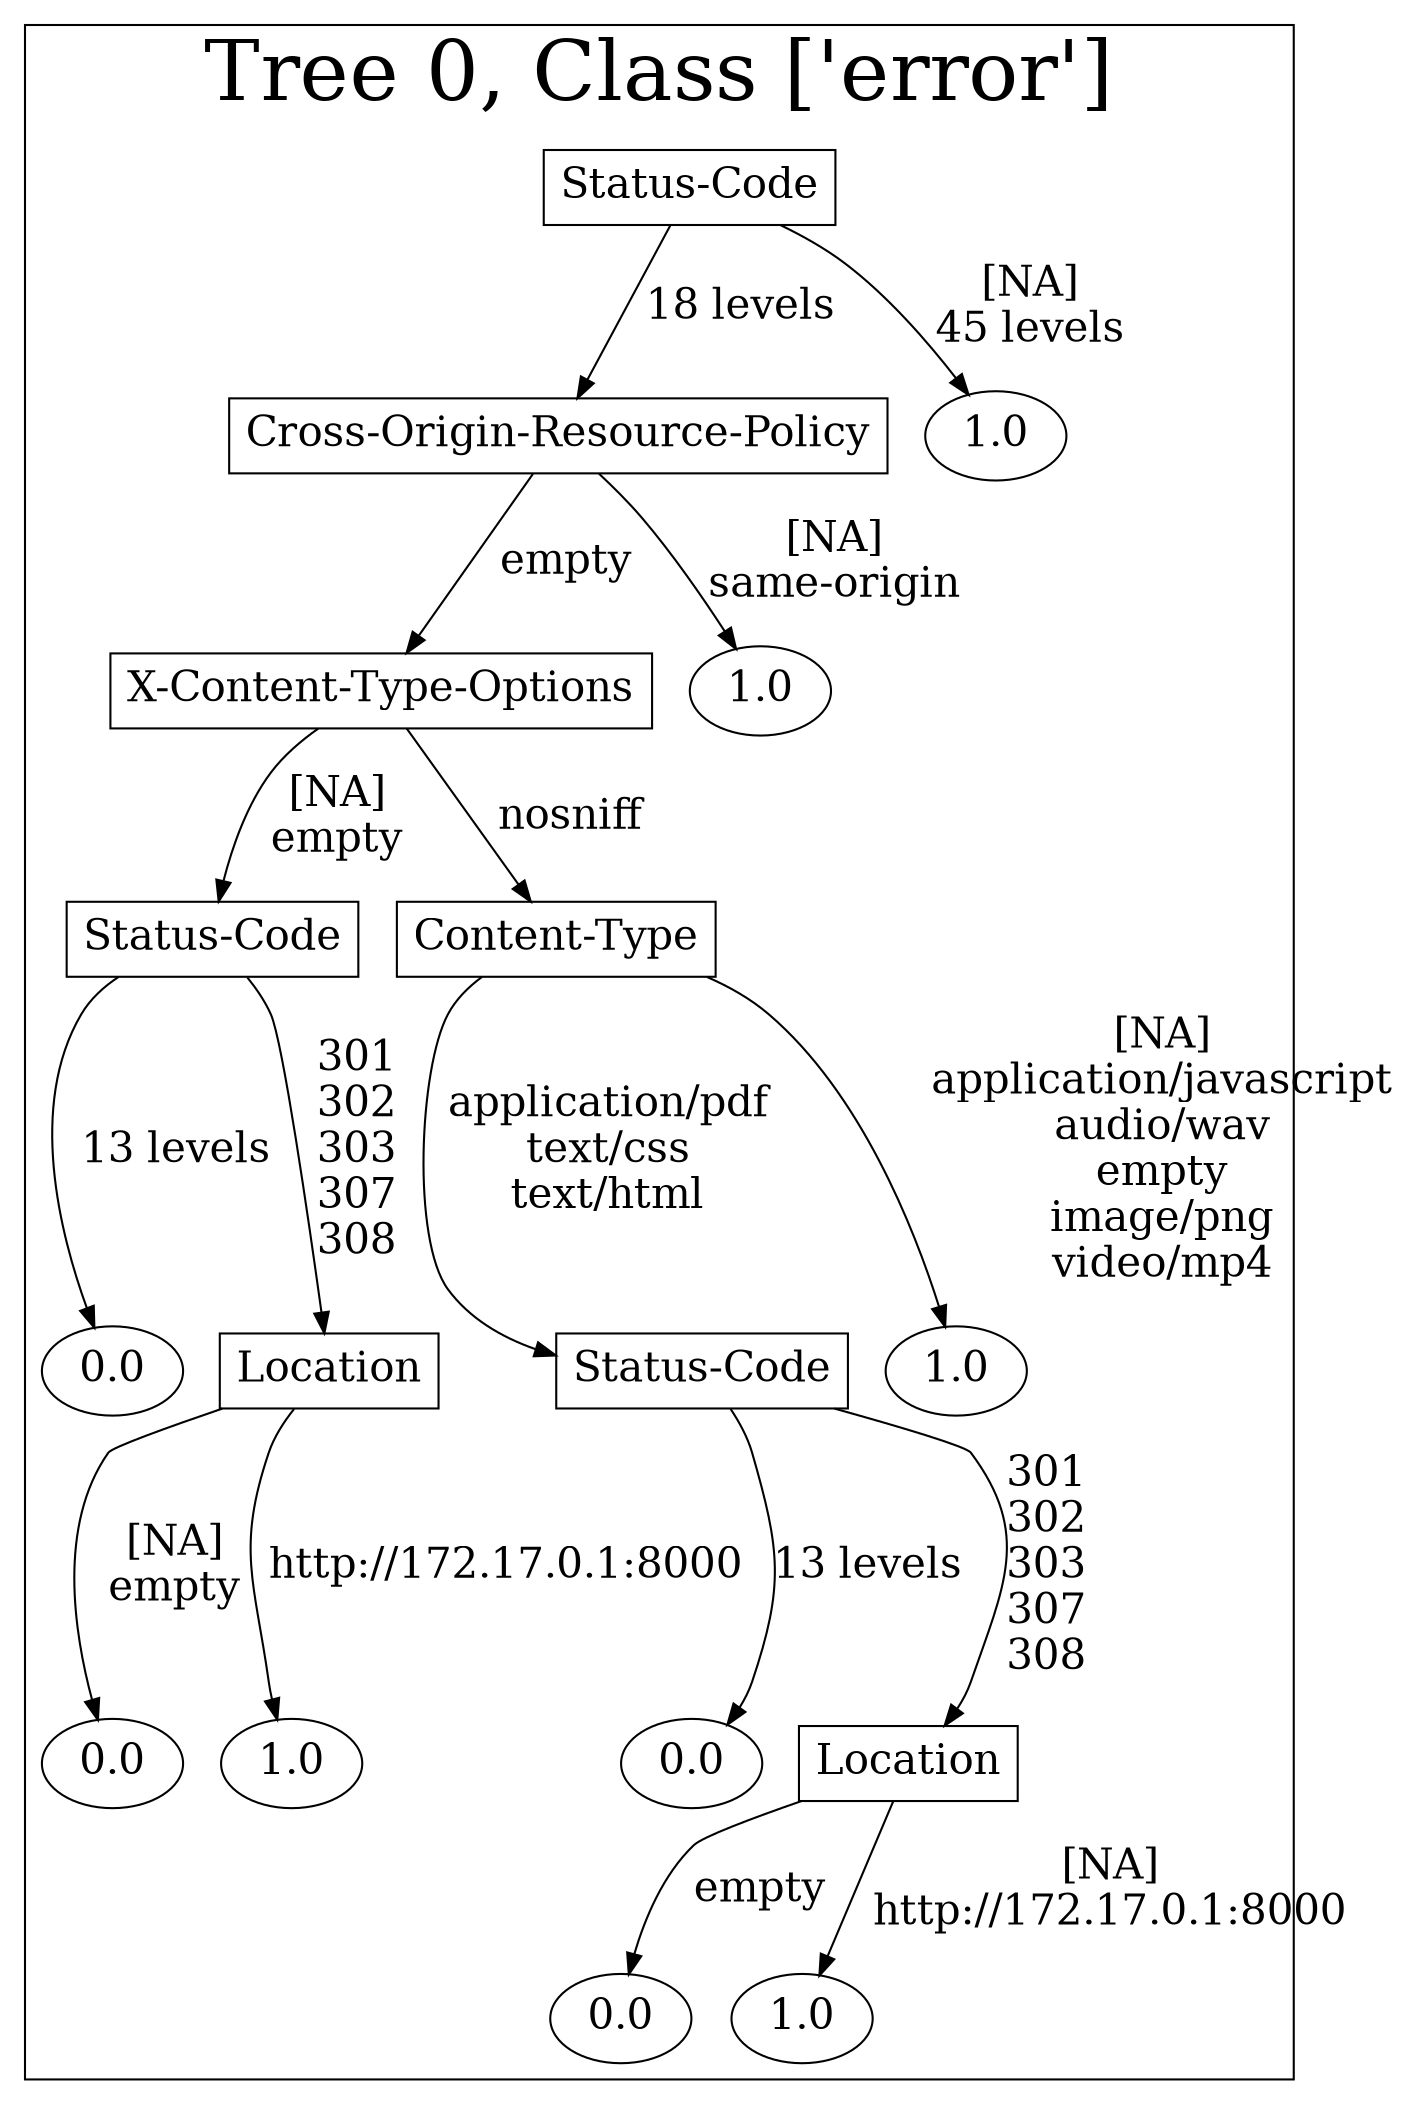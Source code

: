 /*
Generated by:
    http://https://github.com/h2oai/h2o-3/tree/master/h2o-genmodel/src/main/java/hex/genmodel/tools/PrintMojo.java
*/

/*
On a mac:

$ brew install graphviz
$ dot -Tpng file.gv -o file.png
$ open file.png
*/

digraph G {

subgraph cluster_0 {
/* Nodes */

/* Level 0 */
{
"SG_0_Node_0" [shape=box, fontsize=20, label="Status-Code"]
}

/* Level 1 */
{
"SG_0_Node_1" [shape=box, fontsize=20, label="Cross-Origin-Resource-Policy"]
"SG_0_Node_8" [fontsize=20, label="1.0"]
}

/* Level 2 */
{
"SG_0_Node_2" [shape=box, fontsize=20, label="X-Content-Type-Options"]
"SG_0_Node_9" [fontsize=20, label="1.0"]
}

/* Level 3 */
{
"SG_0_Node_3" [shape=box, fontsize=20, label="Status-Code"]
"SG_0_Node_4" [shape=box, fontsize=20, label="Content-Type"]
}

/* Level 4 */
{
"SG_0_Node_10" [fontsize=20, label="0.0"]
"SG_0_Node_5" [shape=box, fontsize=20, label="Location"]
"SG_0_Node_6" [shape=box, fontsize=20, label="Status-Code"]
"SG_0_Node_11" [fontsize=20, label="1.0"]
}

/* Level 5 */
{
"SG_0_Node_12" [fontsize=20, label="0.0"]
"SG_0_Node_13" [fontsize=20, label="1.0"]
"SG_0_Node_14" [fontsize=20, label="0.0"]
"SG_0_Node_7" [shape=box, fontsize=20, label="Location"]
}

/* Level 6 */
{
"SG_0_Node_15" [fontsize=20, label="0.0"]
"SG_0_Node_16" [fontsize=20, label="1.0"]
}

/* Edges */
"SG_0_Node_0" -> "SG_0_Node_1" [fontsize=20, label="18 levels
"]
"SG_0_Node_0" -> "SG_0_Node_8" [fontsize=20, label="[NA]
45 levels
"]
"SG_0_Node_1" -> "SG_0_Node_2" [fontsize=20, label="empty
"]
"SG_0_Node_1" -> "SG_0_Node_9" [fontsize=20, label="[NA]
same-origin
"]
"SG_0_Node_2" -> "SG_0_Node_3" [fontsize=20, label="[NA]
empty
"]
"SG_0_Node_2" -> "SG_0_Node_4" [fontsize=20, label="nosniff
"]
"SG_0_Node_4" -> "SG_0_Node_6" [fontsize=20, label="application/pdf
text/css
text/html
"]
"SG_0_Node_4" -> "SG_0_Node_11" [fontsize=20, label="[NA]
application/javascript
audio/wav
empty
image/png
video/mp4
"]
"SG_0_Node_6" -> "SG_0_Node_14" [fontsize=20, label="13 levels
"]
"SG_0_Node_6" -> "SG_0_Node_7" [fontsize=20, label="301
302
303
307
308
"]
"SG_0_Node_7" -> "SG_0_Node_15" [fontsize=20, label="empty
"]
"SG_0_Node_7" -> "SG_0_Node_16" [fontsize=20, label="[NA]
http://172.17.0.1:8000
"]
"SG_0_Node_3" -> "SG_0_Node_10" [fontsize=20, label="13 levels
"]
"SG_0_Node_3" -> "SG_0_Node_5" [fontsize=20, label="301
302
303
307
308
"]
"SG_0_Node_5" -> "SG_0_Node_12" [fontsize=20, label="[NA]
empty
"]
"SG_0_Node_5" -> "SG_0_Node_13" [fontsize=20, label="http://172.17.0.1:8000
"]

fontsize=40
label="Tree 0, Class ['error']"
}

}

